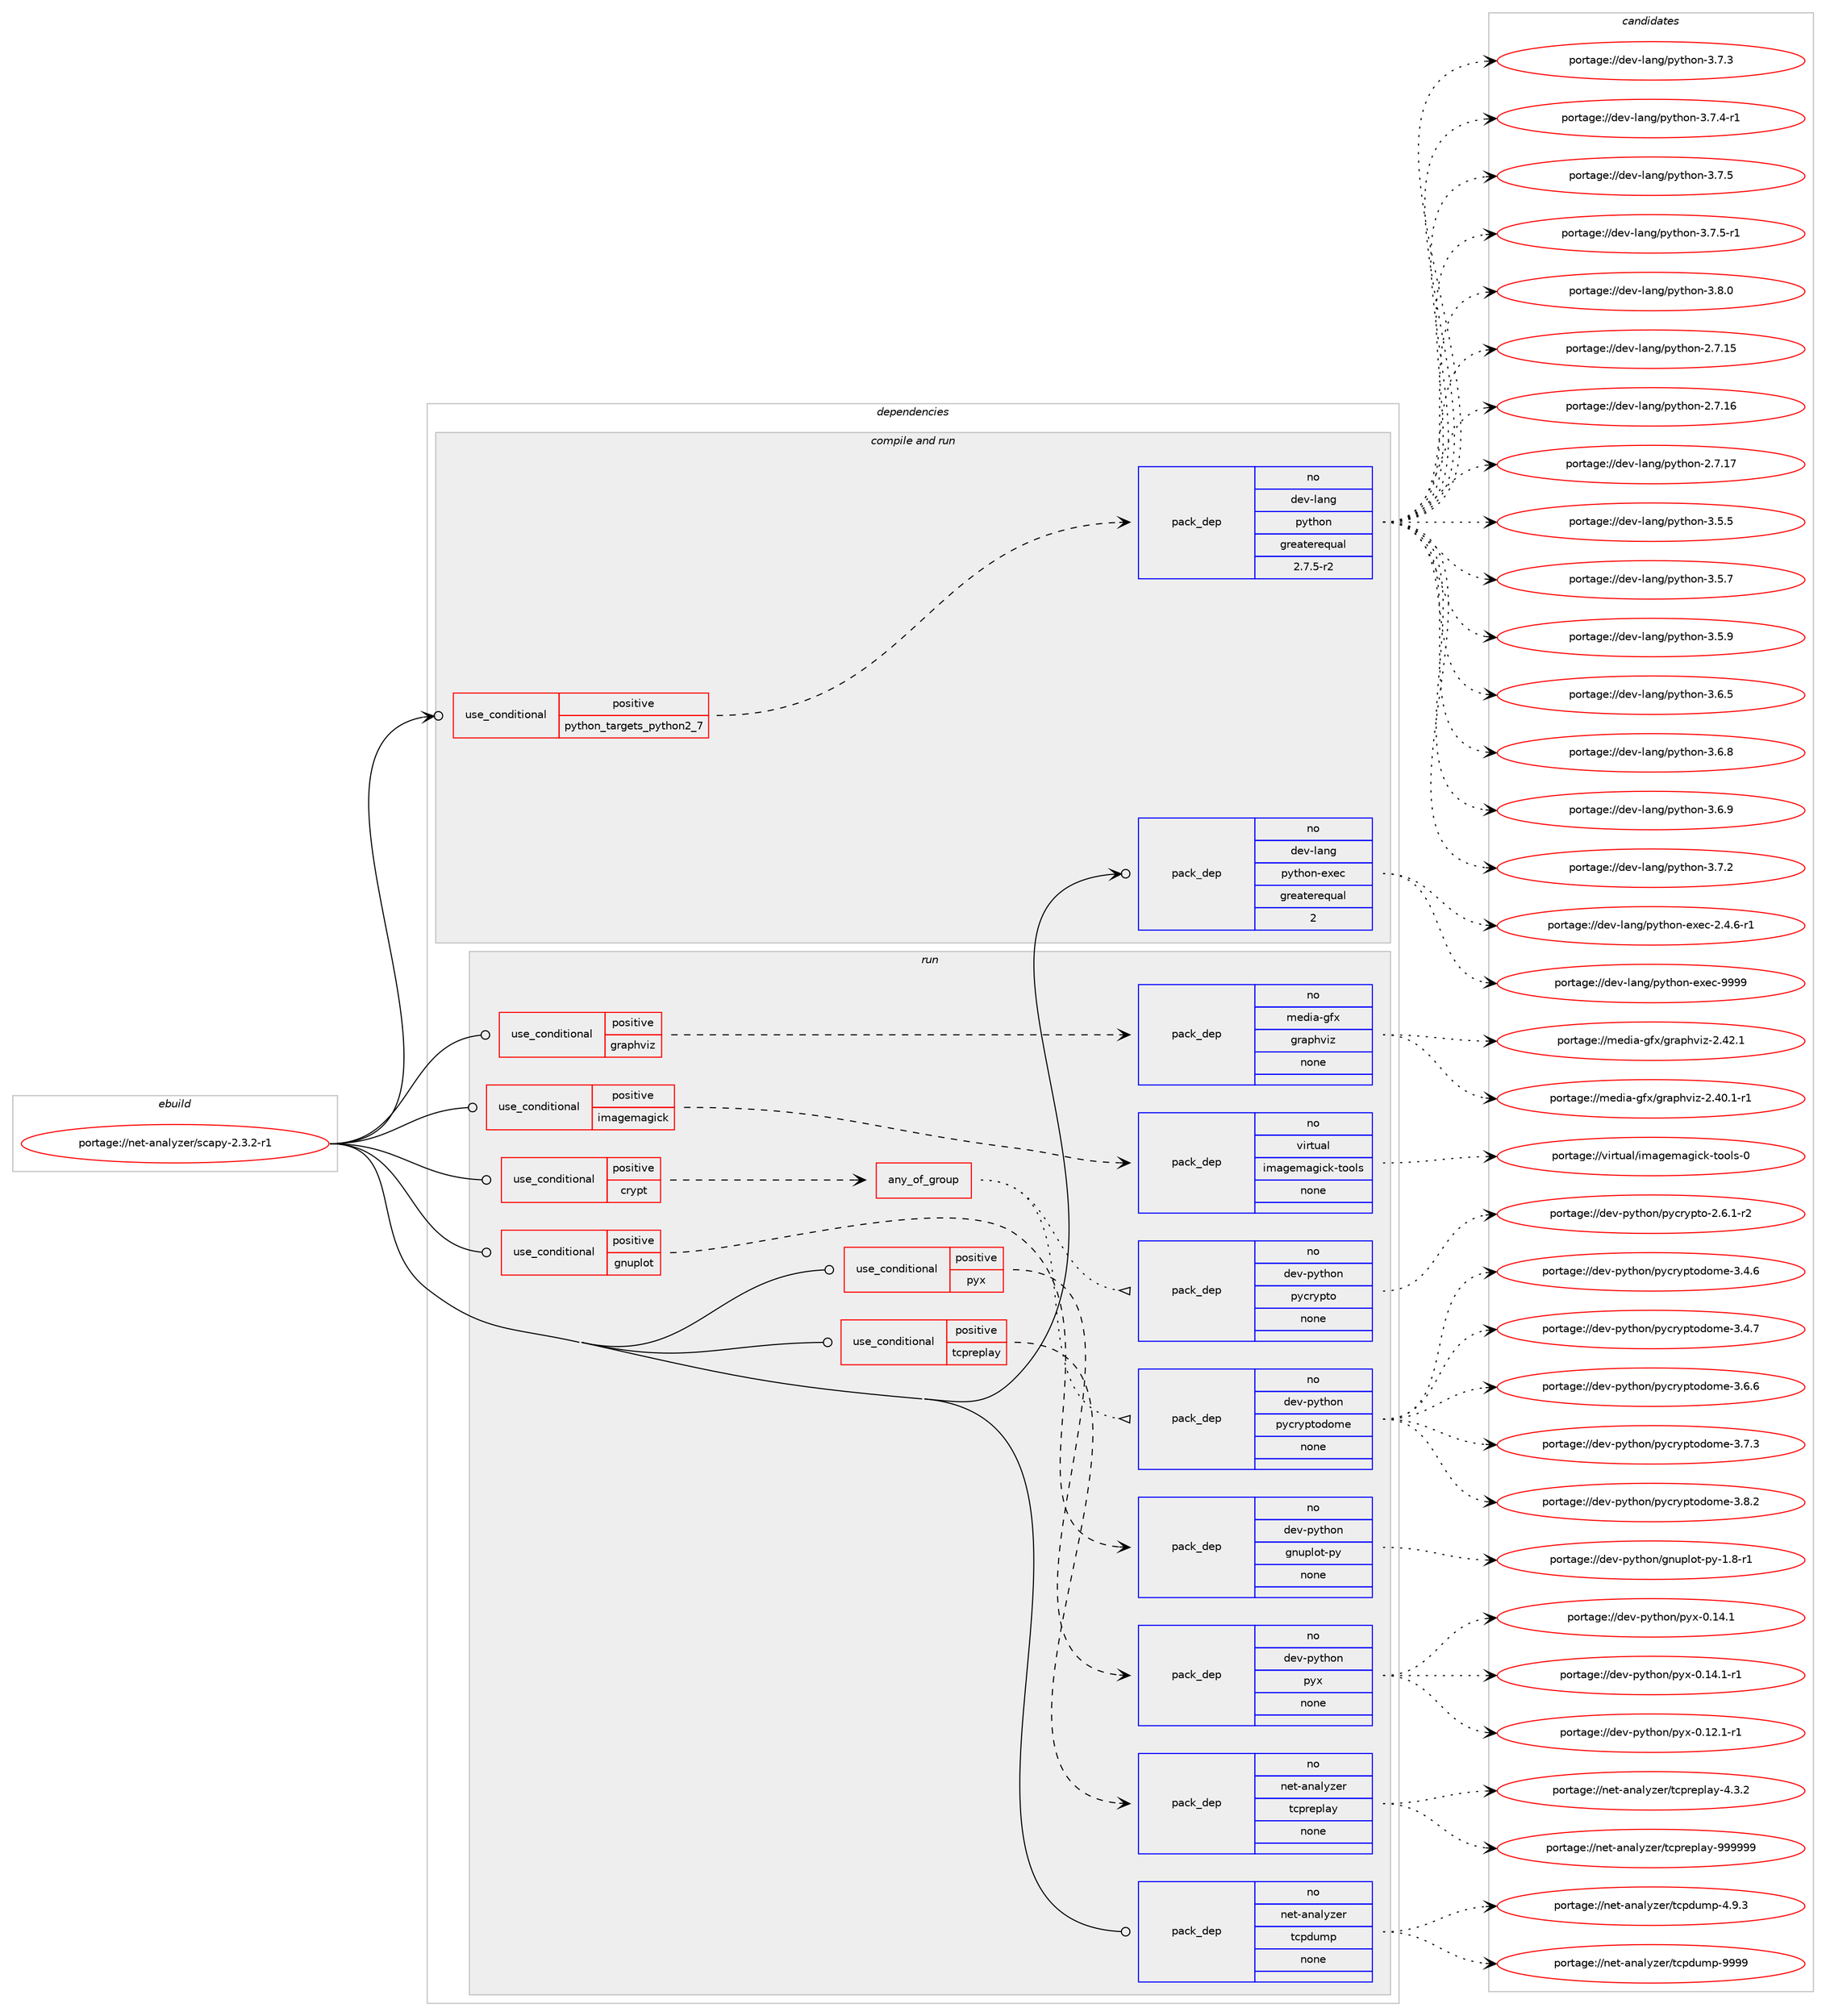digraph prolog {

# *************
# Graph options
# *************

newrank=true;
concentrate=true;
compound=true;
graph [rankdir=LR,fontname=Helvetica,fontsize=10,ranksep=1.5];#, ranksep=2.5, nodesep=0.2];
edge  [arrowhead=vee];
node  [fontname=Helvetica,fontsize=10];

# **********
# The ebuild
# **********

subgraph cluster_leftcol {
color=gray;
rank=same;
label=<<i>ebuild</i>>;
id [label="portage://net-analyzer/scapy-2.3.2-r1", color=red, width=4, href="../net-analyzer/scapy-2.3.2-r1.svg"];
}

# ****************
# The dependencies
# ****************

subgraph cluster_midcol {
color=gray;
label=<<i>dependencies</i>>;
subgraph cluster_compile {
fillcolor="#eeeeee";
style=filled;
label=<<i>compile</i>>;
}
subgraph cluster_compileandrun {
fillcolor="#eeeeee";
style=filled;
label=<<i>compile and run</i>>;
subgraph cond86888 {
dependency348539 [label=<<TABLE BORDER="0" CELLBORDER="1" CELLSPACING="0" CELLPADDING="4"><TR><TD ROWSPAN="3" CELLPADDING="10">use_conditional</TD></TR><TR><TD>positive</TD></TR><TR><TD>python_targets_python2_7</TD></TR></TABLE>>, shape=none, color=red];
subgraph pack255910 {
dependency348540 [label=<<TABLE BORDER="0" CELLBORDER="1" CELLSPACING="0" CELLPADDING="4" WIDTH="220"><TR><TD ROWSPAN="6" CELLPADDING="30">pack_dep</TD></TR><TR><TD WIDTH="110">no</TD></TR><TR><TD>dev-lang</TD></TR><TR><TD>python</TD></TR><TR><TD>greaterequal</TD></TR><TR><TD>2.7.5-r2</TD></TR></TABLE>>, shape=none, color=blue];
}
dependency348539:e -> dependency348540:w [weight=20,style="dashed",arrowhead="vee"];
}
id:e -> dependency348539:w [weight=20,style="solid",arrowhead="odotvee"];
subgraph pack255911 {
dependency348541 [label=<<TABLE BORDER="0" CELLBORDER="1" CELLSPACING="0" CELLPADDING="4" WIDTH="220"><TR><TD ROWSPAN="6" CELLPADDING="30">pack_dep</TD></TR><TR><TD WIDTH="110">no</TD></TR><TR><TD>dev-lang</TD></TR><TR><TD>python-exec</TD></TR><TR><TD>greaterequal</TD></TR><TR><TD>2</TD></TR></TABLE>>, shape=none, color=blue];
}
id:e -> dependency348541:w [weight=20,style="solid",arrowhead="odotvee"];
}
subgraph cluster_run {
fillcolor="#eeeeee";
style=filled;
label=<<i>run</i>>;
subgraph cond86889 {
dependency348542 [label=<<TABLE BORDER="0" CELLBORDER="1" CELLSPACING="0" CELLPADDING="4"><TR><TD ROWSPAN="3" CELLPADDING="10">use_conditional</TD></TR><TR><TD>positive</TD></TR><TR><TD>crypt</TD></TR></TABLE>>, shape=none, color=red];
subgraph any5596 {
dependency348543 [label=<<TABLE BORDER="0" CELLBORDER="1" CELLSPACING="0" CELLPADDING="4"><TR><TD CELLPADDING="10">any_of_group</TD></TR></TABLE>>, shape=none, color=red];subgraph pack255912 {
dependency348544 [label=<<TABLE BORDER="0" CELLBORDER="1" CELLSPACING="0" CELLPADDING="4" WIDTH="220"><TR><TD ROWSPAN="6" CELLPADDING="30">pack_dep</TD></TR><TR><TD WIDTH="110">no</TD></TR><TR><TD>dev-python</TD></TR><TR><TD>pycryptodome</TD></TR><TR><TD>none</TD></TR><TR><TD></TD></TR></TABLE>>, shape=none, color=blue];
}
dependency348543:e -> dependency348544:w [weight=20,style="dotted",arrowhead="oinv"];
subgraph pack255913 {
dependency348545 [label=<<TABLE BORDER="0" CELLBORDER="1" CELLSPACING="0" CELLPADDING="4" WIDTH="220"><TR><TD ROWSPAN="6" CELLPADDING="30">pack_dep</TD></TR><TR><TD WIDTH="110">no</TD></TR><TR><TD>dev-python</TD></TR><TR><TD>pycrypto</TD></TR><TR><TD>none</TD></TR><TR><TD></TD></TR></TABLE>>, shape=none, color=blue];
}
dependency348543:e -> dependency348545:w [weight=20,style="dotted",arrowhead="oinv"];
}
dependency348542:e -> dependency348543:w [weight=20,style="dashed",arrowhead="vee"];
}
id:e -> dependency348542:w [weight=20,style="solid",arrowhead="odot"];
subgraph cond86890 {
dependency348546 [label=<<TABLE BORDER="0" CELLBORDER="1" CELLSPACING="0" CELLPADDING="4"><TR><TD ROWSPAN="3" CELLPADDING="10">use_conditional</TD></TR><TR><TD>positive</TD></TR><TR><TD>gnuplot</TD></TR></TABLE>>, shape=none, color=red];
subgraph pack255914 {
dependency348547 [label=<<TABLE BORDER="0" CELLBORDER="1" CELLSPACING="0" CELLPADDING="4" WIDTH="220"><TR><TD ROWSPAN="6" CELLPADDING="30">pack_dep</TD></TR><TR><TD WIDTH="110">no</TD></TR><TR><TD>dev-python</TD></TR><TR><TD>gnuplot-py</TD></TR><TR><TD>none</TD></TR><TR><TD></TD></TR></TABLE>>, shape=none, color=blue];
}
dependency348546:e -> dependency348547:w [weight=20,style="dashed",arrowhead="vee"];
}
id:e -> dependency348546:w [weight=20,style="solid",arrowhead="odot"];
subgraph cond86891 {
dependency348548 [label=<<TABLE BORDER="0" CELLBORDER="1" CELLSPACING="0" CELLPADDING="4"><TR><TD ROWSPAN="3" CELLPADDING="10">use_conditional</TD></TR><TR><TD>positive</TD></TR><TR><TD>graphviz</TD></TR></TABLE>>, shape=none, color=red];
subgraph pack255915 {
dependency348549 [label=<<TABLE BORDER="0" CELLBORDER="1" CELLSPACING="0" CELLPADDING="4" WIDTH="220"><TR><TD ROWSPAN="6" CELLPADDING="30">pack_dep</TD></TR><TR><TD WIDTH="110">no</TD></TR><TR><TD>media-gfx</TD></TR><TR><TD>graphviz</TD></TR><TR><TD>none</TD></TR><TR><TD></TD></TR></TABLE>>, shape=none, color=blue];
}
dependency348548:e -> dependency348549:w [weight=20,style="dashed",arrowhead="vee"];
}
id:e -> dependency348548:w [weight=20,style="solid",arrowhead="odot"];
subgraph cond86892 {
dependency348550 [label=<<TABLE BORDER="0" CELLBORDER="1" CELLSPACING="0" CELLPADDING="4"><TR><TD ROWSPAN="3" CELLPADDING="10">use_conditional</TD></TR><TR><TD>positive</TD></TR><TR><TD>imagemagick</TD></TR></TABLE>>, shape=none, color=red];
subgraph pack255916 {
dependency348551 [label=<<TABLE BORDER="0" CELLBORDER="1" CELLSPACING="0" CELLPADDING="4" WIDTH="220"><TR><TD ROWSPAN="6" CELLPADDING="30">pack_dep</TD></TR><TR><TD WIDTH="110">no</TD></TR><TR><TD>virtual</TD></TR><TR><TD>imagemagick-tools</TD></TR><TR><TD>none</TD></TR><TR><TD></TD></TR></TABLE>>, shape=none, color=blue];
}
dependency348550:e -> dependency348551:w [weight=20,style="dashed",arrowhead="vee"];
}
id:e -> dependency348550:w [weight=20,style="solid",arrowhead="odot"];
subgraph cond86893 {
dependency348552 [label=<<TABLE BORDER="0" CELLBORDER="1" CELLSPACING="0" CELLPADDING="4"><TR><TD ROWSPAN="3" CELLPADDING="10">use_conditional</TD></TR><TR><TD>positive</TD></TR><TR><TD>pyx</TD></TR></TABLE>>, shape=none, color=red];
subgraph pack255917 {
dependency348553 [label=<<TABLE BORDER="0" CELLBORDER="1" CELLSPACING="0" CELLPADDING="4" WIDTH="220"><TR><TD ROWSPAN="6" CELLPADDING="30">pack_dep</TD></TR><TR><TD WIDTH="110">no</TD></TR><TR><TD>dev-python</TD></TR><TR><TD>pyx</TD></TR><TR><TD>none</TD></TR><TR><TD></TD></TR></TABLE>>, shape=none, color=blue];
}
dependency348552:e -> dependency348553:w [weight=20,style="dashed",arrowhead="vee"];
}
id:e -> dependency348552:w [weight=20,style="solid",arrowhead="odot"];
subgraph cond86894 {
dependency348554 [label=<<TABLE BORDER="0" CELLBORDER="1" CELLSPACING="0" CELLPADDING="4"><TR><TD ROWSPAN="3" CELLPADDING="10">use_conditional</TD></TR><TR><TD>positive</TD></TR><TR><TD>tcpreplay</TD></TR></TABLE>>, shape=none, color=red];
subgraph pack255918 {
dependency348555 [label=<<TABLE BORDER="0" CELLBORDER="1" CELLSPACING="0" CELLPADDING="4" WIDTH="220"><TR><TD ROWSPAN="6" CELLPADDING="30">pack_dep</TD></TR><TR><TD WIDTH="110">no</TD></TR><TR><TD>net-analyzer</TD></TR><TR><TD>tcpreplay</TD></TR><TR><TD>none</TD></TR><TR><TD></TD></TR></TABLE>>, shape=none, color=blue];
}
dependency348554:e -> dependency348555:w [weight=20,style="dashed",arrowhead="vee"];
}
id:e -> dependency348554:w [weight=20,style="solid",arrowhead="odot"];
subgraph pack255919 {
dependency348556 [label=<<TABLE BORDER="0" CELLBORDER="1" CELLSPACING="0" CELLPADDING="4" WIDTH="220"><TR><TD ROWSPAN="6" CELLPADDING="30">pack_dep</TD></TR><TR><TD WIDTH="110">no</TD></TR><TR><TD>net-analyzer</TD></TR><TR><TD>tcpdump</TD></TR><TR><TD>none</TD></TR><TR><TD></TD></TR></TABLE>>, shape=none, color=blue];
}
id:e -> dependency348556:w [weight=20,style="solid",arrowhead="odot"];
}
}

# **************
# The candidates
# **************

subgraph cluster_choices {
rank=same;
color=gray;
label=<<i>candidates</i>>;

subgraph choice255910 {
color=black;
nodesep=1;
choiceportage10010111845108971101034711212111610411111045504655464953 [label="portage://dev-lang/python-2.7.15", color=red, width=4,href="../dev-lang/python-2.7.15.svg"];
choiceportage10010111845108971101034711212111610411111045504655464954 [label="portage://dev-lang/python-2.7.16", color=red, width=4,href="../dev-lang/python-2.7.16.svg"];
choiceportage10010111845108971101034711212111610411111045504655464955 [label="portage://dev-lang/python-2.7.17", color=red, width=4,href="../dev-lang/python-2.7.17.svg"];
choiceportage100101118451089711010347112121116104111110455146534653 [label="portage://dev-lang/python-3.5.5", color=red, width=4,href="../dev-lang/python-3.5.5.svg"];
choiceportage100101118451089711010347112121116104111110455146534655 [label="portage://dev-lang/python-3.5.7", color=red, width=4,href="../dev-lang/python-3.5.7.svg"];
choiceportage100101118451089711010347112121116104111110455146534657 [label="portage://dev-lang/python-3.5.9", color=red, width=4,href="../dev-lang/python-3.5.9.svg"];
choiceportage100101118451089711010347112121116104111110455146544653 [label="portage://dev-lang/python-3.6.5", color=red, width=4,href="../dev-lang/python-3.6.5.svg"];
choiceportage100101118451089711010347112121116104111110455146544656 [label="portage://dev-lang/python-3.6.8", color=red, width=4,href="../dev-lang/python-3.6.8.svg"];
choiceportage100101118451089711010347112121116104111110455146544657 [label="portage://dev-lang/python-3.6.9", color=red, width=4,href="../dev-lang/python-3.6.9.svg"];
choiceportage100101118451089711010347112121116104111110455146554650 [label="portage://dev-lang/python-3.7.2", color=red, width=4,href="../dev-lang/python-3.7.2.svg"];
choiceportage100101118451089711010347112121116104111110455146554651 [label="portage://dev-lang/python-3.7.3", color=red, width=4,href="../dev-lang/python-3.7.3.svg"];
choiceportage1001011184510897110103471121211161041111104551465546524511449 [label="portage://dev-lang/python-3.7.4-r1", color=red, width=4,href="../dev-lang/python-3.7.4-r1.svg"];
choiceportage100101118451089711010347112121116104111110455146554653 [label="portage://dev-lang/python-3.7.5", color=red, width=4,href="../dev-lang/python-3.7.5.svg"];
choiceportage1001011184510897110103471121211161041111104551465546534511449 [label="portage://dev-lang/python-3.7.5-r1", color=red, width=4,href="../dev-lang/python-3.7.5-r1.svg"];
choiceportage100101118451089711010347112121116104111110455146564648 [label="portage://dev-lang/python-3.8.0", color=red, width=4,href="../dev-lang/python-3.8.0.svg"];
dependency348540:e -> choiceportage10010111845108971101034711212111610411111045504655464953:w [style=dotted,weight="100"];
dependency348540:e -> choiceportage10010111845108971101034711212111610411111045504655464954:w [style=dotted,weight="100"];
dependency348540:e -> choiceportage10010111845108971101034711212111610411111045504655464955:w [style=dotted,weight="100"];
dependency348540:e -> choiceportage100101118451089711010347112121116104111110455146534653:w [style=dotted,weight="100"];
dependency348540:e -> choiceportage100101118451089711010347112121116104111110455146534655:w [style=dotted,weight="100"];
dependency348540:e -> choiceportage100101118451089711010347112121116104111110455146534657:w [style=dotted,weight="100"];
dependency348540:e -> choiceportage100101118451089711010347112121116104111110455146544653:w [style=dotted,weight="100"];
dependency348540:e -> choiceportage100101118451089711010347112121116104111110455146544656:w [style=dotted,weight="100"];
dependency348540:e -> choiceportage100101118451089711010347112121116104111110455146544657:w [style=dotted,weight="100"];
dependency348540:e -> choiceportage100101118451089711010347112121116104111110455146554650:w [style=dotted,weight="100"];
dependency348540:e -> choiceportage100101118451089711010347112121116104111110455146554651:w [style=dotted,weight="100"];
dependency348540:e -> choiceportage1001011184510897110103471121211161041111104551465546524511449:w [style=dotted,weight="100"];
dependency348540:e -> choiceportage100101118451089711010347112121116104111110455146554653:w [style=dotted,weight="100"];
dependency348540:e -> choiceportage1001011184510897110103471121211161041111104551465546534511449:w [style=dotted,weight="100"];
dependency348540:e -> choiceportage100101118451089711010347112121116104111110455146564648:w [style=dotted,weight="100"];
}
subgraph choice255911 {
color=black;
nodesep=1;
choiceportage10010111845108971101034711212111610411111045101120101994550465246544511449 [label="portage://dev-lang/python-exec-2.4.6-r1", color=red, width=4,href="../dev-lang/python-exec-2.4.6-r1.svg"];
choiceportage10010111845108971101034711212111610411111045101120101994557575757 [label="portage://dev-lang/python-exec-9999", color=red, width=4,href="../dev-lang/python-exec-9999.svg"];
dependency348541:e -> choiceportage10010111845108971101034711212111610411111045101120101994550465246544511449:w [style=dotted,weight="100"];
dependency348541:e -> choiceportage10010111845108971101034711212111610411111045101120101994557575757:w [style=dotted,weight="100"];
}
subgraph choice255912 {
color=black;
nodesep=1;
choiceportage100101118451121211161041111104711212199114121112116111100111109101455146524654 [label="portage://dev-python/pycryptodome-3.4.6", color=red, width=4,href="../dev-python/pycryptodome-3.4.6.svg"];
choiceportage100101118451121211161041111104711212199114121112116111100111109101455146524655 [label="portage://dev-python/pycryptodome-3.4.7", color=red, width=4,href="../dev-python/pycryptodome-3.4.7.svg"];
choiceportage100101118451121211161041111104711212199114121112116111100111109101455146544654 [label="portage://dev-python/pycryptodome-3.6.6", color=red, width=4,href="../dev-python/pycryptodome-3.6.6.svg"];
choiceportage100101118451121211161041111104711212199114121112116111100111109101455146554651 [label="portage://dev-python/pycryptodome-3.7.3", color=red, width=4,href="../dev-python/pycryptodome-3.7.3.svg"];
choiceportage100101118451121211161041111104711212199114121112116111100111109101455146564650 [label="portage://dev-python/pycryptodome-3.8.2", color=red, width=4,href="../dev-python/pycryptodome-3.8.2.svg"];
dependency348544:e -> choiceportage100101118451121211161041111104711212199114121112116111100111109101455146524654:w [style=dotted,weight="100"];
dependency348544:e -> choiceportage100101118451121211161041111104711212199114121112116111100111109101455146524655:w [style=dotted,weight="100"];
dependency348544:e -> choiceportage100101118451121211161041111104711212199114121112116111100111109101455146544654:w [style=dotted,weight="100"];
dependency348544:e -> choiceportage100101118451121211161041111104711212199114121112116111100111109101455146554651:w [style=dotted,weight="100"];
dependency348544:e -> choiceportage100101118451121211161041111104711212199114121112116111100111109101455146564650:w [style=dotted,weight="100"];
}
subgraph choice255913 {
color=black;
nodesep=1;
choiceportage1001011184511212111610411111047112121991141211121161114550465446494511450 [label="portage://dev-python/pycrypto-2.6.1-r2", color=red, width=4,href="../dev-python/pycrypto-2.6.1-r2.svg"];
dependency348545:e -> choiceportage1001011184511212111610411111047112121991141211121161114550465446494511450:w [style=dotted,weight="100"];
}
subgraph choice255914 {
color=black;
nodesep=1;
choiceportage100101118451121211161041111104710311011711210811111645112121454946564511449 [label="portage://dev-python/gnuplot-py-1.8-r1", color=red, width=4,href="../dev-python/gnuplot-py-1.8-r1.svg"];
dependency348547:e -> choiceportage100101118451121211161041111104710311011711210811111645112121454946564511449:w [style=dotted,weight="100"];
}
subgraph choice255915 {
color=black;
nodesep=1;
choiceportage10910110010597451031021204710311497112104118105122455046524846494511449 [label="portage://media-gfx/graphviz-2.40.1-r1", color=red, width=4,href="../media-gfx/graphviz-2.40.1-r1.svg"];
choiceportage1091011001059745103102120471031149711210411810512245504652504649 [label="portage://media-gfx/graphviz-2.42.1", color=red, width=4,href="../media-gfx/graphviz-2.42.1.svg"];
dependency348549:e -> choiceportage10910110010597451031021204710311497112104118105122455046524846494511449:w [style=dotted,weight="100"];
dependency348549:e -> choiceportage1091011001059745103102120471031149711210411810512245504652504649:w [style=dotted,weight="100"];
}
subgraph choice255916 {
color=black;
nodesep=1;
choiceportage1181051141161179710847105109971031011099710310599107451161111111081154548 [label="portage://virtual/imagemagick-tools-0", color=red, width=4,href="../virtual/imagemagick-tools-0.svg"];
dependency348551:e -> choiceportage1181051141161179710847105109971031011099710310599107451161111111081154548:w [style=dotted,weight="100"];
}
subgraph choice255917 {
color=black;
nodesep=1;
choiceportage1001011184511212111610411111047112121120454846495046494511449 [label="portage://dev-python/pyx-0.12.1-r1", color=red, width=4,href="../dev-python/pyx-0.12.1-r1.svg"];
choiceportage100101118451121211161041111104711212112045484649524649 [label="portage://dev-python/pyx-0.14.1", color=red, width=4,href="../dev-python/pyx-0.14.1.svg"];
choiceportage1001011184511212111610411111047112121120454846495246494511449 [label="portage://dev-python/pyx-0.14.1-r1", color=red, width=4,href="../dev-python/pyx-0.14.1-r1.svg"];
dependency348553:e -> choiceportage1001011184511212111610411111047112121120454846495046494511449:w [style=dotted,weight="100"];
dependency348553:e -> choiceportage100101118451121211161041111104711212112045484649524649:w [style=dotted,weight="100"];
dependency348553:e -> choiceportage1001011184511212111610411111047112121120454846495246494511449:w [style=dotted,weight="100"];
}
subgraph choice255918 {
color=black;
nodesep=1;
choiceportage110101116459711097108121122101114471169911211410111210897121455246514650 [label="portage://net-analyzer/tcpreplay-4.3.2", color=red, width=4,href="../net-analyzer/tcpreplay-4.3.2.svg"];
choiceportage11010111645971109710812112210111447116991121141011121089712145575757575757 [label="portage://net-analyzer/tcpreplay-999999", color=red, width=4,href="../net-analyzer/tcpreplay-999999.svg"];
dependency348555:e -> choiceportage110101116459711097108121122101114471169911211410111210897121455246514650:w [style=dotted,weight="100"];
dependency348555:e -> choiceportage11010111645971109710812112210111447116991121141011121089712145575757575757:w [style=dotted,weight="100"];
}
subgraph choice255919 {
color=black;
nodesep=1;
choiceportage1101011164597110971081211221011144711699112100117109112455246574651 [label="portage://net-analyzer/tcpdump-4.9.3", color=red, width=4,href="../net-analyzer/tcpdump-4.9.3.svg"];
choiceportage11010111645971109710812112210111447116991121001171091124557575757 [label="portage://net-analyzer/tcpdump-9999", color=red, width=4,href="../net-analyzer/tcpdump-9999.svg"];
dependency348556:e -> choiceportage1101011164597110971081211221011144711699112100117109112455246574651:w [style=dotted,weight="100"];
dependency348556:e -> choiceportage11010111645971109710812112210111447116991121001171091124557575757:w [style=dotted,weight="100"];
}
}

}
